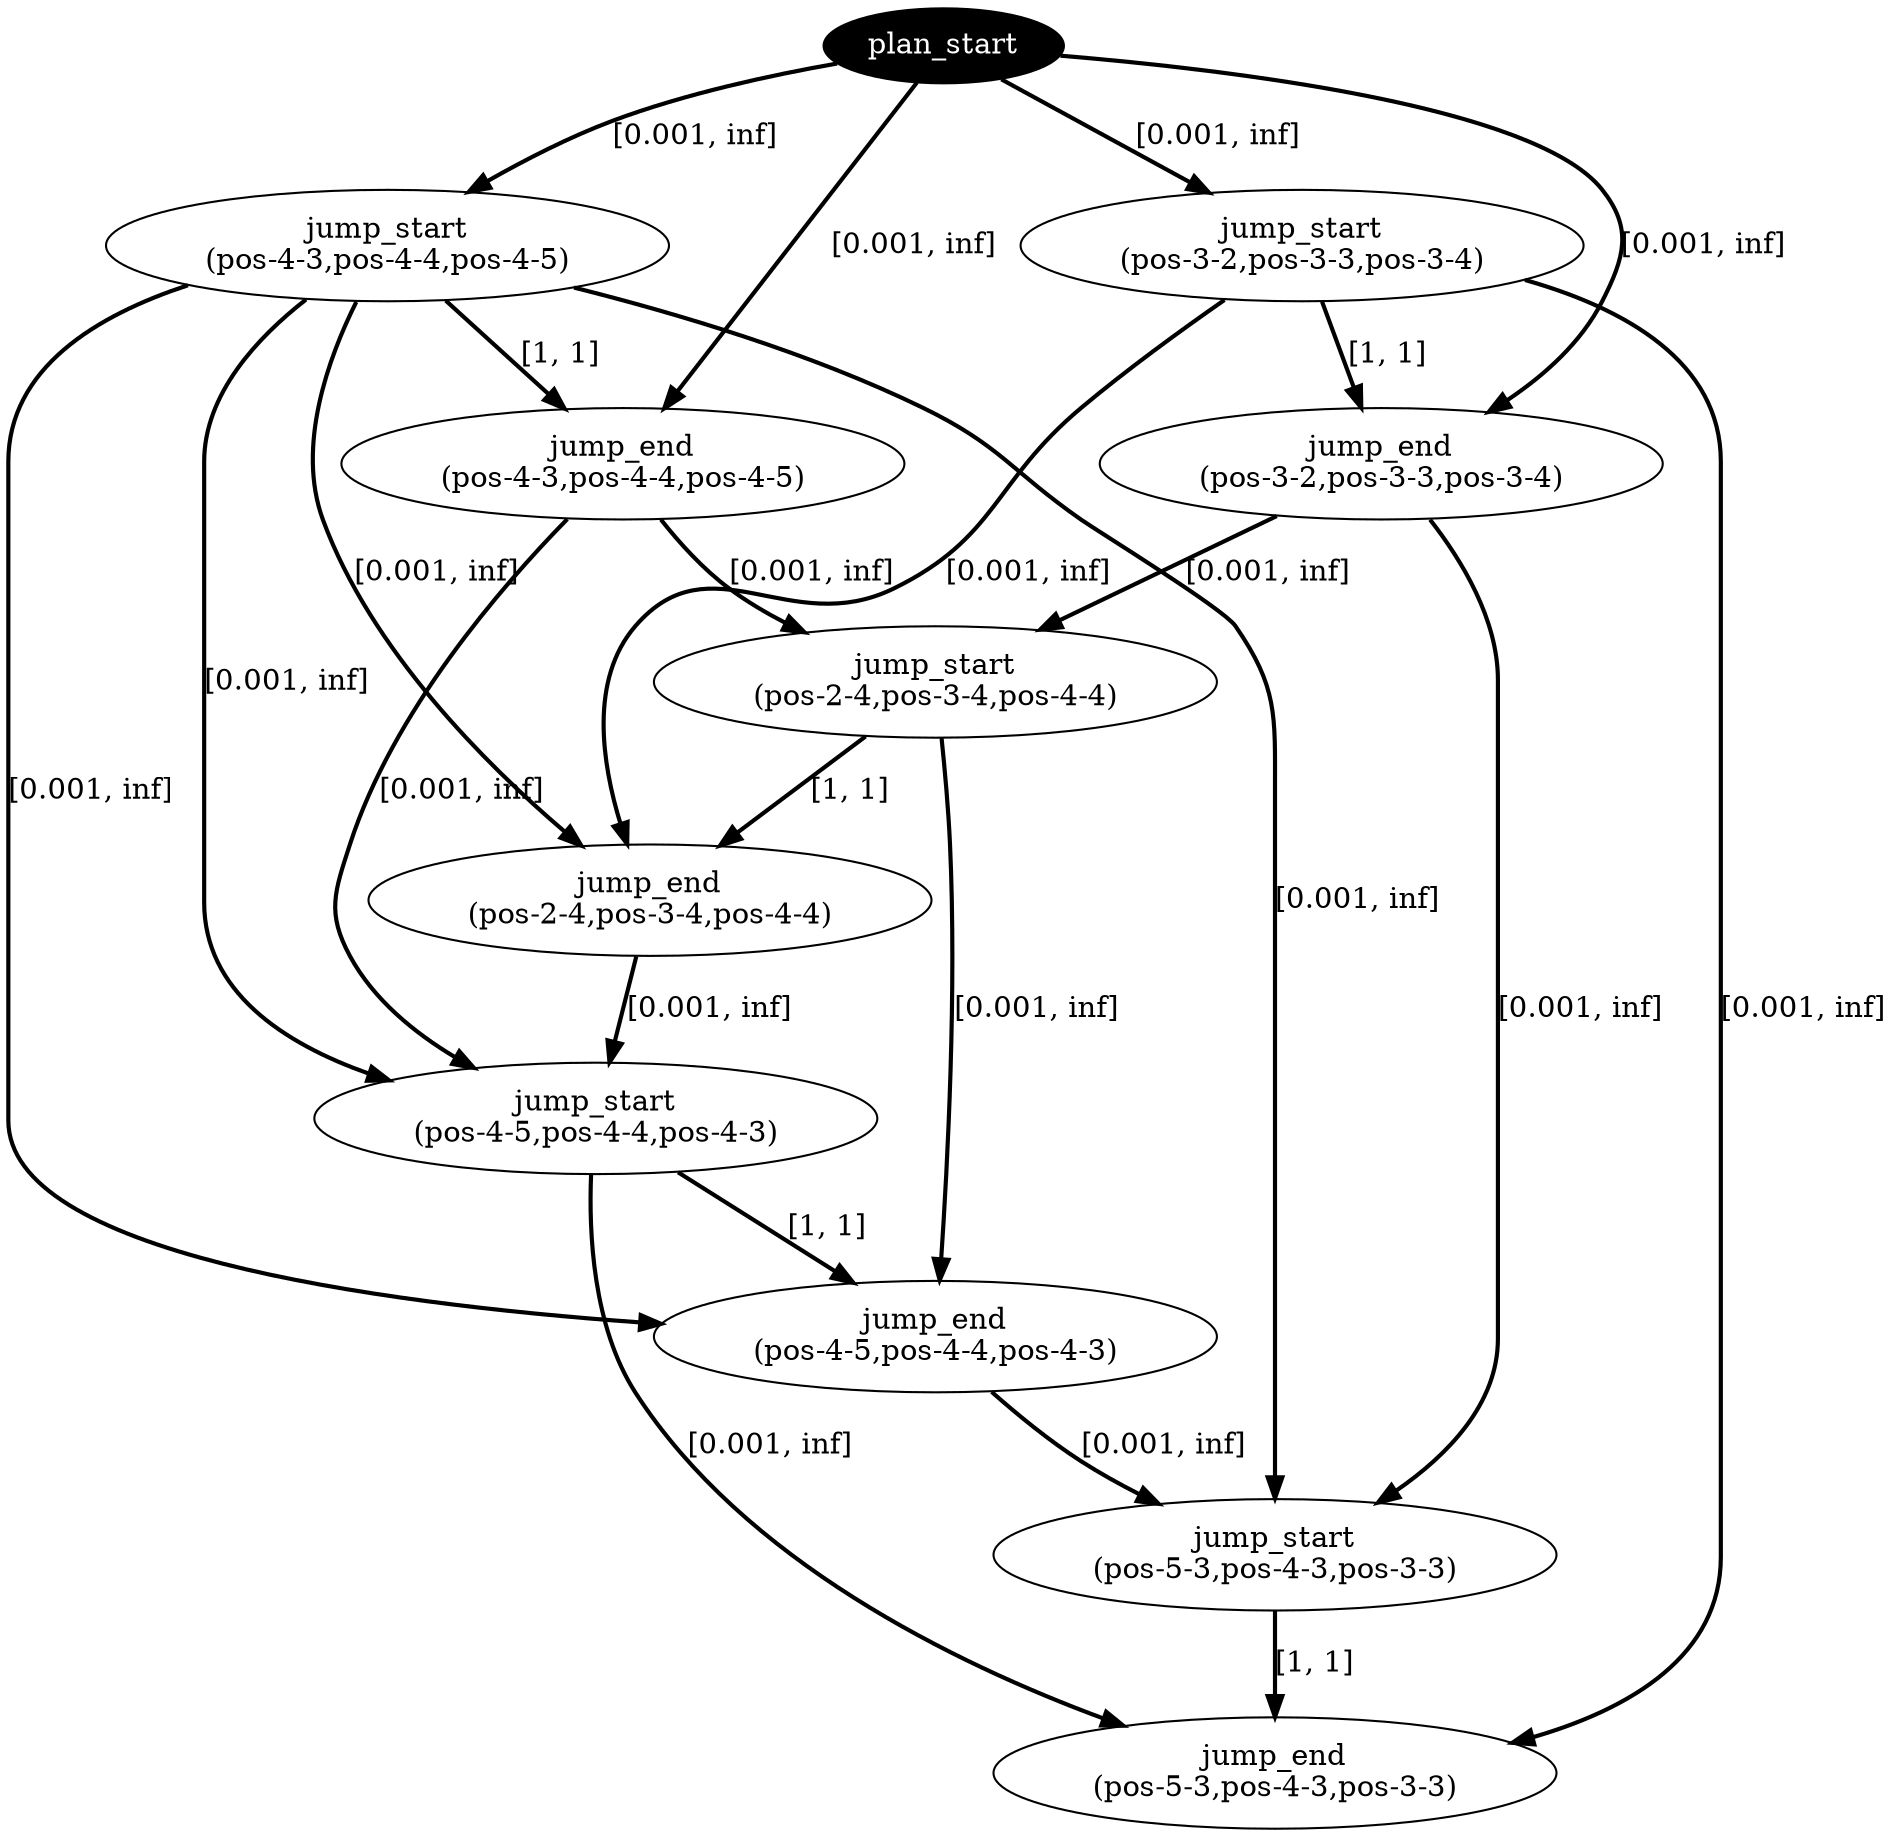 digraph plan {
0[ label="plan_start",style=filled,fillcolor=black,fontcolor=white];
1[ label="jump_start
(pos-3-2,pos-3-3,pos-3-4)"];
2[ label="jump_end
(pos-3-2,pos-3-3,pos-3-4)"];
3[ label="jump_start
(pos-4-3,pos-4-4,pos-4-5)"];
4[ label="jump_end
(pos-4-3,pos-4-4,pos-4-5)"];
5[ label="jump_start
(pos-2-4,pos-3-4,pos-4-4)"];
6[ label="jump_end
(pos-2-4,pos-3-4,pos-4-4)"];
7[ label="jump_start
(pos-4-5,pos-4-4,pos-4-3)"];
8[ label="jump_end
(pos-4-5,pos-4-4,pos-4-3)"];
9[ label="jump_start
(pos-5-3,pos-4-3,pos-3-3)"];
10[ label="jump_end
(pos-5-3,pos-4-3,pos-3-3)"];
"0" -> "1" [ label="[0.001, inf]" , penwidth=2, color="black"]
"0" -> "3" [ label="[0.001, inf]" , penwidth=2, color="black"]
"1" -> "2" [ label="[1, 1]" , penwidth=2, color="black"]
"0" -> "2" [ label="[0.001, inf]" , penwidth=2, color="black"]
"3" -> "4" [ label="[1, 1]" , penwidth=2, color="black"]
"0" -> "4" [ label="[0.001, inf]" , penwidth=2, color="black"]
"2" -> "5" [ label="[0.001, inf]" , penwidth=2, color="black"]
"4" -> "5" [ label="[0.001, inf]" , penwidth=2, color="black"]
"5" -> "6" [ label="[1, 1]" , penwidth=2, color="black"]
"3" -> "6" [ label="[0.001, inf]" , penwidth=2, color="black"]
"1" -> "6" [ label="[0.001, inf]" , penwidth=2, color="black"]
"4" -> "7" [ label="[0.001, inf]" , penwidth=2, color="black"]
"6" -> "7" [ label="[0.001, inf]" , penwidth=2, color="black"]
"3" -> "7" [ label="[0.001, inf]" , penwidth=2, color="black"]
"7" -> "8" [ label="[1, 1]" , penwidth=2, color="black"]
"5" -> "8" [ label="[0.001, inf]" , penwidth=2, color="black"]
"3" -> "8" [ label="[0.001, inf]" , penwidth=2, color="black"]
"8" -> "9" [ label="[0.001, inf]" , penwidth=2, color="black"]
"2" -> "9" [ label="[0.001, inf]" , penwidth=2, color="black"]
"3" -> "9" [ label="[0.001, inf]" , penwidth=2, color="black"]
"9" -> "10" [ label="[1, 1]" , penwidth=2, color="black"]
"7" -> "10" [ label="[0.001, inf]" , penwidth=2, color="black"]
"1" -> "10" [ label="[0.001, inf]" , penwidth=2, color="black"]
}
